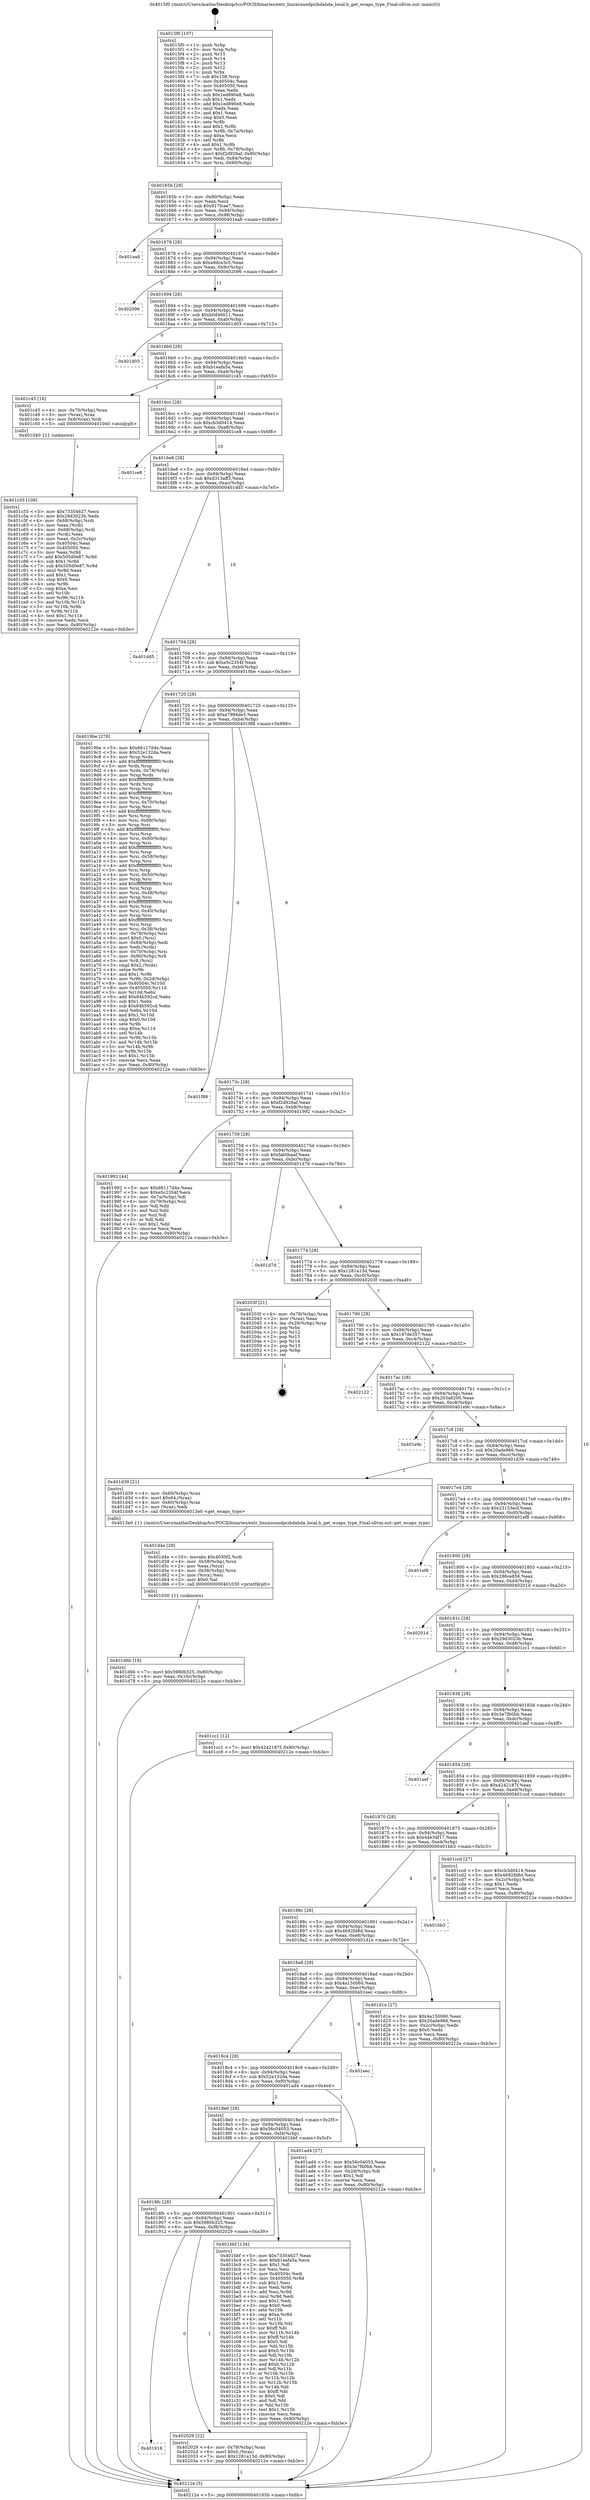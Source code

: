 digraph "0x4015f0" {
  label = "0x4015f0 (/mnt/c/Users/mathe/Desktop/tcc/POCII/binaries/extr_linuxsoundpcihdahda_local.h_get_wcaps_type_Final-ollvm.out::main(0))"
  labelloc = "t"
  node[shape=record]

  Entry [label="",width=0.3,height=0.3,shape=circle,fillcolor=black,style=filled]
  "0x40165b" [label="{
     0x40165b [29]\l
     | [instrs]\l
     &nbsp;&nbsp;0x40165b \<+3\>: mov -0x80(%rbp),%eax\l
     &nbsp;&nbsp;0x40165e \<+2\>: mov %eax,%ecx\l
     &nbsp;&nbsp;0x401660 \<+6\>: sub $0x917fcae7,%ecx\l
     &nbsp;&nbsp;0x401666 \<+6\>: mov %eax,-0x94(%rbp)\l
     &nbsp;&nbsp;0x40166c \<+6\>: mov %ecx,-0x98(%rbp)\l
     &nbsp;&nbsp;0x401672 \<+6\>: je 0000000000401ea8 \<main+0x8b8\>\l
  }"]
  "0x401ea8" [label="{
     0x401ea8\l
  }", style=dashed]
  "0x401678" [label="{
     0x401678 [28]\l
     | [instrs]\l
     &nbsp;&nbsp;0x401678 \<+5\>: jmp 000000000040167d \<main+0x8d\>\l
     &nbsp;&nbsp;0x40167d \<+6\>: mov -0x94(%rbp),%eax\l
     &nbsp;&nbsp;0x401683 \<+5\>: sub $0xa9dce3c5,%eax\l
     &nbsp;&nbsp;0x401688 \<+6\>: mov %eax,-0x9c(%rbp)\l
     &nbsp;&nbsp;0x40168e \<+6\>: je 0000000000402096 \<main+0xaa6\>\l
  }"]
  Exit [label="",width=0.3,height=0.3,shape=circle,fillcolor=black,style=filled,peripheries=2]
  "0x402096" [label="{
     0x402096\l
  }", style=dashed]
  "0x401694" [label="{
     0x401694 [28]\l
     | [instrs]\l
     &nbsp;&nbsp;0x401694 \<+5\>: jmp 0000000000401699 \<main+0xa9\>\l
     &nbsp;&nbsp;0x401699 \<+6\>: mov -0x94(%rbp),%eax\l
     &nbsp;&nbsp;0x40169f \<+5\>: sub $0xb0d46611,%eax\l
     &nbsp;&nbsp;0x4016a4 \<+6\>: mov %eax,-0xa0(%rbp)\l
     &nbsp;&nbsp;0x4016aa \<+6\>: je 0000000000401d03 \<main+0x713\>\l
  }"]
  "0x401918" [label="{
     0x401918\l
  }", style=dashed]
  "0x401d03" [label="{
     0x401d03\l
  }", style=dashed]
  "0x4016b0" [label="{
     0x4016b0 [28]\l
     | [instrs]\l
     &nbsp;&nbsp;0x4016b0 \<+5\>: jmp 00000000004016b5 \<main+0xc5\>\l
     &nbsp;&nbsp;0x4016b5 \<+6\>: mov -0x94(%rbp),%eax\l
     &nbsp;&nbsp;0x4016bb \<+5\>: sub $0xb1eafa5a,%eax\l
     &nbsp;&nbsp;0x4016c0 \<+6\>: mov %eax,-0xa4(%rbp)\l
     &nbsp;&nbsp;0x4016c6 \<+6\>: je 0000000000401c45 \<main+0x655\>\l
  }"]
  "0x402029" [label="{
     0x402029 [22]\l
     | [instrs]\l
     &nbsp;&nbsp;0x402029 \<+4\>: mov -0x78(%rbp),%rax\l
     &nbsp;&nbsp;0x40202d \<+6\>: movl $0x0,(%rax)\l
     &nbsp;&nbsp;0x402033 \<+7\>: movl $0x1281a13d,-0x80(%rbp)\l
     &nbsp;&nbsp;0x40203a \<+5\>: jmp 000000000040212e \<main+0xb3e\>\l
  }"]
  "0x401c45" [label="{
     0x401c45 [16]\l
     | [instrs]\l
     &nbsp;&nbsp;0x401c45 \<+4\>: mov -0x70(%rbp),%rax\l
     &nbsp;&nbsp;0x401c49 \<+3\>: mov (%rax),%rax\l
     &nbsp;&nbsp;0x401c4c \<+4\>: mov 0x8(%rax),%rdi\l
     &nbsp;&nbsp;0x401c50 \<+5\>: call 0000000000401040 \<atoi@plt\>\l
     | [calls]\l
     &nbsp;&nbsp;0x401040 \{1\} (unknown)\l
  }"]
  "0x4016cc" [label="{
     0x4016cc [28]\l
     | [instrs]\l
     &nbsp;&nbsp;0x4016cc \<+5\>: jmp 00000000004016d1 \<main+0xe1\>\l
     &nbsp;&nbsp;0x4016d1 \<+6\>: mov -0x94(%rbp),%eax\l
     &nbsp;&nbsp;0x4016d7 \<+5\>: sub $0xcb3d0414,%eax\l
     &nbsp;&nbsp;0x4016dc \<+6\>: mov %eax,-0xa8(%rbp)\l
     &nbsp;&nbsp;0x4016e2 \<+6\>: je 0000000000401ce8 \<main+0x6f8\>\l
  }"]
  "0x401d6b" [label="{
     0x401d6b [18]\l
     | [instrs]\l
     &nbsp;&nbsp;0x401d6b \<+7\>: movl $0x5980b325,-0x80(%rbp)\l
     &nbsp;&nbsp;0x401d72 \<+6\>: mov %eax,-0x10c(%rbp)\l
     &nbsp;&nbsp;0x401d78 \<+5\>: jmp 000000000040212e \<main+0xb3e\>\l
  }"]
  "0x401ce8" [label="{
     0x401ce8\l
  }", style=dashed]
  "0x4016e8" [label="{
     0x4016e8 [28]\l
     | [instrs]\l
     &nbsp;&nbsp;0x4016e8 \<+5\>: jmp 00000000004016ed \<main+0xfd\>\l
     &nbsp;&nbsp;0x4016ed \<+6\>: mov -0x94(%rbp),%eax\l
     &nbsp;&nbsp;0x4016f3 \<+5\>: sub $0xd313aff3,%eax\l
     &nbsp;&nbsp;0x4016f8 \<+6\>: mov %eax,-0xac(%rbp)\l
     &nbsp;&nbsp;0x4016fe \<+6\>: je 0000000000401dd5 \<main+0x7e5\>\l
  }"]
  "0x401d4e" [label="{
     0x401d4e [29]\l
     | [instrs]\l
     &nbsp;&nbsp;0x401d4e \<+10\>: movabs $0x4030f2,%rdi\l
     &nbsp;&nbsp;0x401d58 \<+4\>: mov -0x58(%rbp),%rcx\l
     &nbsp;&nbsp;0x401d5c \<+2\>: mov %eax,(%rcx)\l
     &nbsp;&nbsp;0x401d5e \<+4\>: mov -0x58(%rbp),%rcx\l
     &nbsp;&nbsp;0x401d62 \<+2\>: mov (%rcx),%esi\l
     &nbsp;&nbsp;0x401d64 \<+2\>: mov $0x0,%al\l
     &nbsp;&nbsp;0x401d66 \<+5\>: call 0000000000401030 \<printf@plt\>\l
     | [calls]\l
     &nbsp;&nbsp;0x401030 \{1\} (unknown)\l
  }"]
  "0x401dd5" [label="{
     0x401dd5\l
  }", style=dashed]
  "0x401704" [label="{
     0x401704 [28]\l
     | [instrs]\l
     &nbsp;&nbsp;0x401704 \<+5\>: jmp 0000000000401709 \<main+0x119\>\l
     &nbsp;&nbsp;0x401709 \<+6\>: mov -0x94(%rbp),%eax\l
     &nbsp;&nbsp;0x40170f \<+5\>: sub $0xe5c2354f,%eax\l
     &nbsp;&nbsp;0x401714 \<+6\>: mov %eax,-0xb0(%rbp)\l
     &nbsp;&nbsp;0x40171a \<+6\>: je 00000000004019be \<main+0x3ce\>\l
  }"]
  "0x401c55" [label="{
     0x401c55 [108]\l
     | [instrs]\l
     &nbsp;&nbsp;0x401c55 \<+5\>: mov $0x73354627,%ecx\l
     &nbsp;&nbsp;0x401c5a \<+5\>: mov $0x29d3023b,%edx\l
     &nbsp;&nbsp;0x401c5f \<+4\>: mov -0x68(%rbp),%rdi\l
     &nbsp;&nbsp;0x401c63 \<+2\>: mov %eax,(%rdi)\l
     &nbsp;&nbsp;0x401c65 \<+4\>: mov -0x68(%rbp),%rdi\l
     &nbsp;&nbsp;0x401c69 \<+2\>: mov (%rdi),%eax\l
     &nbsp;&nbsp;0x401c6b \<+3\>: mov %eax,-0x2c(%rbp)\l
     &nbsp;&nbsp;0x401c6e \<+7\>: mov 0x40504c,%eax\l
     &nbsp;&nbsp;0x401c75 \<+7\>: mov 0x405050,%esi\l
     &nbsp;&nbsp;0x401c7c \<+3\>: mov %eax,%r8d\l
     &nbsp;&nbsp;0x401c7f \<+7\>: add $0x505d0e87,%r8d\l
     &nbsp;&nbsp;0x401c86 \<+4\>: sub $0x1,%r8d\l
     &nbsp;&nbsp;0x401c8a \<+7\>: sub $0x505d0e87,%r8d\l
     &nbsp;&nbsp;0x401c91 \<+4\>: imul %r8d,%eax\l
     &nbsp;&nbsp;0x401c95 \<+3\>: and $0x1,%eax\l
     &nbsp;&nbsp;0x401c98 \<+3\>: cmp $0x0,%eax\l
     &nbsp;&nbsp;0x401c9b \<+4\>: sete %r9b\l
     &nbsp;&nbsp;0x401c9f \<+3\>: cmp $0xa,%esi\l
     &nbsp;&nbsp;0x401ca2 \<+4\>: setl %r10b\l
     &nbsp;&nbsp;0x401ca6 \<+3\>: mov %r9b,%r11b\l
     &nbsp;&nbsp;0x401ca9 \<+3\>: and %r10b,%r11b\l
     &nbsp;&nbsp;0x401cac \<+3\>: xor %r10b,%r9b\l
     &nbsp;&nbsp;0x401caf \<+3\>: or %r9b,%r11b\l
     &nbsp;&nbsp;0x401cb2 \<+4\>: test $0x1,%r11b\l
     &nbsp;&nbsp;0x401cb6 \<+3\>: cmovne %edx,%ecx\l
     &nbsp;&nbsp;0x401cb9 \<+3\>: mov %ecx,-0x80(%rbp)\l
     &nbsp;&nbsp;0x401cbc \<+5\>: jmp 000000000040212e \<main+0xb3e\>\l
  }"]
  "0x4019be" [label="{
     0x4019be [278]\l
     | [instrs]\l
     &nbsp;&nbsp;0x4019be \<+5\>: mov $0x66117d4e,%eax\l
     &nbsp;&nbsp;0x4019c3 \<+5\>: mov $0x52e132da,%ecx\l
     &nbsp;&nbsp;0x4019c8 \<+3\>: mov %rsp,%rdx\l
     &nbsp;&nbsp;0x4019cb \<+4\>: add $0xfffffffffffffff0,%rdx\l
     &nbsp;&nbsp;0x4019cf \<+3\>: mov %rdx,%rsp\l
     &nbsp;&nbsp;0x4019d2 \<+4\>: mov %rdx,-0x78(%rbp)\l
     &nbsp;&nbsp;0x4019d6 \<+3\>: mov %rsp,%rdx\l
     &nbsp;&nbsp;0x4019d9 \<+4\>: add $0xfffffffffffffff0,%rdx\l
     &nbsp;&nbsp;0x4019dd \<+3\>: mov %rdx,%rsp\l
     &nbsp;&nbsp;0x4019e0 \<+3\>: mov %rsp,%rsi\l
     &nbsp;&nbsp;0x4019e3 \<+4\>: add $0xfffffffffffffff0,%rsi\l
     &nbsp;&nbsp;0x4019e7 \<+3\>: mov %rsi,%rsp\l
     &nbsp;&nbsp;0x4019ea \<+4\>: mov %rsi,-0x70(%rbp)\l
     &nbsp;&nbsp;0x4019ee \<+3\>: mov %rsp,%rsi\l
     &nbsp;&nbsp;0x4019f1 \<+4\>: add $0xfffffffffffffff0,%rsi\l
     &nbsp;&nbsp;0x4019f5 \<+3\>: mov %rsi,%rsp\l
     &nbsp;&nbsp;0x4019f8 \<+4\>: mov %rsi,-0x68(%rbp)\l
     &nbsp;&nbsp;0x4019fc \<+3\>: mov %rsp,%rsi\l
     &nbsp;&nbsp;0x4019ff \<+4\>: add $0xfffffffffffffff0,%rsi\l
     &nbsp;&nbsp;0x401a03 \<+3\>: mov %rsi,%rsp\l
     &nbsp;&nbsp;0x401a06 \<+4\>: mov %rsi,-0x60(%rbp)\l
     &nbsp;&nbsp;0x401a0a \<+3\>: mov %rsp,%rsi\l
     &nbsp;&nbsp;0x401a0d \<+4\>: add $0xfffffffffffffff0,%rsi\l
     &nbsp;&nbsp;0x401a11 \<+3\>: mov %rsi,%rsp\l
     &nbsp;&nbsp;0x401a14 \<+4\>: mov %rsi,-0x58(%rbp)\l
     &nbsp;&nbsp;0x401a18 \<+3\>: mov %rsp,%rsi\l
     &nbsp;&nbsp;0x401a1b \<+4\>: add $0xfffffffffffffff0,%rsi\l
     &nbsp;&nbsp;0x401a1f \<+3\>: mov %rsi,%rsp\l
     &nbsp;&nbsp;0x401a22 \<+4\>: mov %rsi,-0x50(%rbp)\l
     &nbsp;&nbsp;0x401a26 \<+3\>: mov %rsp,%rsi\l
     &nbsp;&nbsp;0x401a29 \<+4\>: add $0xfffffffffffffff0,%rsi\l
     &nbsp;&nbsp;0x401a2d \<+3\>: mov %rsi,%rsp\l
     &nbsp;&nbsp;0x401a30 \<+4\>: mov %rsi,-0x48(%rbp)\l
     &nbsp;&nbsp;0x401a34 \<+3\>: mov %rsp,%rsi\l
     &nbsp;&nbsp;0x401a37 \<+4\>: add $0xfffffffffffffff0,%rsi\l
     &nbsp;&nbsp;0x401a3b \<+3\>: mov %rsi,%rsp\l
     &nbsp;&nbsp;0x401a3e \<+4\>: mov %rsi,-0x40(%rbp)\l
     &nbsp;&nbsp;0x401a42 \<+3\>: mov %rsp,%rsi\l
     &nbsp;&nbsp;0x401a45 \<+4\>: add $0xfffffffffffffff0,%rsi\l
     &nbsp;&nbsp;0x401a49 \<+3\>: mov %rsi,%rsp\l
     &nbsp;&nbsp;0x401a4c \<+4\>: mov %rsi,-0x38(%rbp)\l
     &nbsp;&nbsp;0x401a50 \<+4\>: mov -0x78(%rbp),%rsi\l
     &nbsp;&nbsp;0x401a54 \<+6\>: movl $0x0,(%rsi)\l
     &nbsp;&nbsp;0x401a5a \<+6\>: mov -0x84(%rbp),%edi\l
     &nbsp;&nbsp;0x401a60 \<+2\>: mov %edi,(%rdx)\l
     &nbsp;&nbsp;0x401a62 \<+4\>: mov -0x70(%rbp),%rsi\l
     &nbsp;&nbsp;0x401a66 \<+7\>: mov -0x90(%rbp),%r8\l
     &nbsp;&nbsp;0x401a6d \<+3\>: mov %r8,(%rsi)\l
     &nbsp;&nbsp;0x401a70 \<+3\>: cmpl $0x2,(%rdx)\l
     &nbsp;&nbsp;0x401a73 \<+4\>: setne %r9b\l
     &nbsp;&nbsp;0x401a77 \<+4\>: and $0x1,%r9b\l
     &nbsp;&nbsp;0x401a7b \<+4\>: mov %r9b,-0x2d(%rbp)\l
     &nbsp;&nbsp;0x401a7f \<+8\>: mov 0x40504c,%r10d\l
     &nbsp;&nbsp;0x401a87 \<+8\>: mov 0x405050,%r11d\l
     &nbsp;&nbsp;0x401a8f \<+3\>: mov %r10d,%ebx\l
     &nbsp;&nbsp;0x401a92 \<+6\>: add $0x84b592cd,%ebx\l
     &nbsp;&nbsp;0x401a98 \<+3\>: sub $0x1,%ebx\l
     &nbsp;&nbsp;0x401a9b \<+6\>: sub $0x84b592cd,%ebx\l
     &nbsp;&nbsp;0x401aa1 \<+4\>: imul %ebx,%r10d\l
     &nbsp;&nbsp;0x401aa5 \<+4\>: and $0x1,%r10d\l
     &nbsp;&nbsp;0x401aa9 \<+4\>: cmp $0x0,%r10d\l
     &nbsp;&nbsp;0x401aad \<+4\>: sete %r9b\l
     &nbsp;&nbsp;0x401ab1 \<+4\>: cmp $0xa,%r11d\l
     &nbsp;&nbsp;0x401ab5 \<+4\>: setl %r14b\l
     &nbsp;&nbsp;0x401ab9 \<+3\>: mov %r9b,%r15b\l
     &nbsp;&nbsp;0x401abc \<+3\>: and %r14b,%r15b\l
     &nbsp;&nbsp;0x401abf \<+3\>: xor %r14b,%r9b\l
     &nbsp;&nbsp;0x401ac2 \<+3\>: or %r9b,%r15b\l
     &nbsp;&nbsp;0x401ac5 \<+4\>: test $0x1,%r15b\l
     &nbsp;&nbsp;0x401ac9 \<+3\>: cmovne %ecx,%eax\l
     &nbsp;&nbsp;0x401acc \<+3\>: mov %eax,-0x80(%rbp)\l
     &nbsp;&nbsp;0x401acf \<+5\>: jmp 000000000040212e \<main+0xb3e\>\l
  }"]
  "0x401720" [label="{
     0x401720 [28]\l
     | [instrs]\l
     &nbsp;&nbsp;0x401720 \<+5\>: jmp 0000000000401725 \<main+0x135\>\l
     &nbsp;&nbsp;0x401725 \<+6\>: mov -0x94(%rbp),%eax\l
     &nbsp;&nbsp;0x40172b \<+5\>: sub $0xe7994de5,%eax\l
     &nbsp;&nbsp;0x401730 \<+6\>: mov %eax,-0xb4(%rbp)\l
     &nbsp;&nbsp;0x401736 \<+6\>: je 0000000000401f88 \<main+0x998\>\l
  }"]
  "0x4018fc" [label="{
     0x4018fc [28]\l
     | [instrs]\l
     &nbsp;&nbsp;0x4018fc \<+5\>: jmp 0000000000401901 \<main+0x311\>\l
     &nbsp;&nbsp;0x401901 \<+6\>: mov -0x94(%rbp),%eax\l
     &nbsp;&nbsp;0x401907 \<+5\>: sub $0x5980b325,%eax\l
     &nbsp;&nbsp;0x40190c \<+6\>: mov %eax,-0xf8(%rbp)\l
     &nbsp;&nbsp;0x401912 \<+6\>: je 0000000000402029 \<main+0xa39\>\l
  }"]
  "0x401f88" [label="{
     0x401f88\l
  }", style=dashed]
  "0x40173c" [label="{
     0x40173c [28]\l
     | [instrs]\l
     &nbsp;&nbsp;0x40173c \<+5\>: jmp 0000000000401741 \<main+0x151\>\l
     &nbsp;&nbsp;0x401741 \<+6\>: mov -0x94(%rbp),%eax\l
     &nbsp;&nbsp;0x401747 \<+5\>: sub $0xf2d926af,%eax\l
     &nbsp;&nbsp;0x40174c \<+6\>: mov %eax,-0xb8(%rbp)\l
     &nbsp;&nbsp;0x401752 \<+6\>: je 0000000000401992 \<main+0x3a2\>\l
  }"]
  "0x401bbf" [label="{
     0x401bbf [134]\l
     | [instrs]\l
     &nbsp;&nbsp;0x401bbf \<+5\>: mov $0x73354627,%eax\l
     &nbsp;&nbsp;0x401bc4 \<+5\>: mov $0xb1eafa5a,%ecx\l
     &nbsp;&nbsp;0x401bc9 \<+2\>: mov $0x1,%dl\l
     &nbsp;&nbsp;0x401bcb \<+2\>: xor %esi,%esi\l
     &nbsp;&nbsp;0x401bcd \<+7\>: mov 0x40504c,%edi\l
     &nbsp;&nbsp;0x401bd4 \<+8\>: mov 0x405050,%r8d\l
     &nbsp;&nbsp;0x401bdc \<+3\>: sub $0x1,%esi\l
     &nbsp;&nbsp;0x401bdf \<+3\>: mov %edi,%r9d\l
     &nbsp;&nbsp;0x401be2 \<+3\>: add %esi,%r9d\l
     &nbsp;&nbsp;0x401be5 \<+4\>: imul %r9d,%edi\l
     &nbsp;&nbsp;0x401be9 \<+3\>: and $0x1,%edi\l
     &nbsp;&nbsp;0x401bec \<+3\>: cmp $0x0,%edi\l
     &nbsp;&nbsp;0x401bef \<+4\>: sete %r10b\l
     &nbsp;&nbsp;0x401bf3 \<+4\>: cmp $0xa,%r8d\l
     &nbsp;&nbsp;0x401bf7 \<+4\>: setl %r11b\l
     &nbsp;&nbsp;0x401bfb \<+3\>: mov %r10b,%bl\l
     &nbsp;&nbsp;0x401bfe \<+3\>: xor $0xff,%bl\l
     &nbsp;&nbsp;0x401c01 \<+3\>: mov %r11b,%r14b\l
     &nbsp;&nbsp;0x401c04 \<+4\>: xor $0xff,%r14b\l
     &nbsp;&nbsp;0x401c08 \<+3\>: xor $0x0,%dl\l
     &nbsp;&nbsp;0x401c0b \<+3\>: mov %bl,%r15b\l
     &nbsp;&nbsp;0x401c0e \<+4\>: and $0x0,%r15b\l
     &nbsp;&nbsp;0x401c12 \<+3\>: and %dl,%r10b\l
     &nbsp;&nbsp;0x401c15 \<+3\>: mov %r14b,%r12b\l
     &nbsp;&nbsp;0x401c18 \<+4\>: and $0x0,%r12b\l
     &nbsp;&nbsp;0x401c1c \<+3\>: and %dl,%r11b\l
     &nbsp;&nbsp;0x401c1f \<+3\>: or %r10b,%r15b\l
     &nbsp;&nbsp;0x401c22 \<+3\>: or %r11b,%r12b\l
     &nbsp;&nbsp;0x401c25 \<+3\>: xor %r12b,%r15b\l
     &nbsp;&nbsp;0x401c28 \<+3\>: or %r14b,%bl\l
     &nbsp;&nbsp;0x401c2b \<+3\>: xor $0xff,%bl\l
     &nbsp;&nbsp;0x401c2e \<+3\>: or $0x0,%dl\l
     &nbsp;&nbsp;0x401c31 \<+2\>: and %dl,%bl\l
     &nbsp;&nbsp;0x401c33 \<+3\>: or %bl,%r15b\l
     &nbsp;&nbsp;0x401c36 \<+4\>: test $0x1,%r15b\l
     &nbsp;&nbsp;0x401c3a \<+3\>: cmovne %ecx,%eax\l
     &nbsp;&nbsp;0x401c3d \<+3\>: mov %eax,-0x80(%rbp)\l
     &nbsp;&nbsp;0x401c40 \<+5\>: jmp 000000000040212e \<main+0xb3e\>\l
  }"]
  "0x401992" [label="{
     0x401992 [44]\l
     | [instrs]\l
     &nbsp;&nbsp;0x401992 \<+5\>: mov $0x66117d4e,%eax\l
     &nbsp;&nbsp;0x401997 \<+5\>: mov $0xe5c2354f,%ecx\l
     &nbsp;&nbsp;0x40199c \<+3\>: mov -0x7a(%rbp),%dl\l
     &nbsp;&nbsp;0x40199f \<+4\>: mov -0x79(%rbp),%sil\l
     &nbsp;&nbsp;0x4019a3 \<+3\>: mov %dl,%dil\l
     &nbsp;&nbsp;0x4019a6 \<+3\>: and %sil,%dil\l
     &nbsp;&nbsp;0x4019a9 \<+3\>: xor %sil,%dl\l
     &nbsp;&nbsp;0x4019ac \<+3\>: or %dl,%dil\l
     &nbsp;&nbsp;0x4019af \<+4\>: test $0x1,%dil\l
     &nbsp;&nbsp;0x4019b3 \<+3\>: cmovne %ecx,%eax\l
     &nbsp;&nbsp;0x4019b6 \<+3\>: mov %eax,-0x80(%rbp)\l
     &nbsp;&nbsp;0x4019b9 \<+5\>: jmp 000000000040212e \<main+0xb3e\>\l
  }"]
  "0x401758" [label="{
     0x401758 [28]\l
     | [instrs]\l
     &nbsp;&nbsp;0x401758 \<+5\>: jmp 000000000040175d \<main+0x16d\>\l
     &nbsp;&nbsp;0x40175d \<+6\>: mov -0x94(%rbp),%eax\l
     &nbsp;&nbsp;0x401763 \<+5\>: sub $0xfab0baaf,%eax\l
     &nbsp;&nbsp;0x401768 \<+6\>: mov %eax,-0xbc(%rbp)\l
     &nbsp;&nbsp;0x40176e \<+6\>: je 0000000000401d7d \<main+0x78d\>\l
  }"]
  "0x40212e" [label="{
     0x40212e [5]\l
     | [instrs]\l
     &nbsp;&nbsp;0x40212e \<+5\>: jmp 000000000040165b \<main+0x6b\>\l
  }"]
  "0x4015f0" [label="{
     0x4015f0 [107]\l
     | [instrs]\l
     &nbsp;&nbsp;0x4015f0 \<+1\>: push %rbp\l
     &nbsp;&nbsp;0x4015f1 \<+3\>: mov %rsp,%rbp\l
     &nbsp;&nbsp;0x4015f4 \<+2\>: push %r15\l
     &nbsp;&nbsp;0x4015f6 \<+2\>: push %r14\l
     &nbsp;&nbsp;0x4015f8 \<+2\>: push %r13\l
     &nbsp;&nbsp;0x4015fa \<+2\>: push %r12\l
     &nbsp;&nbsp;0x4015fc \<+1\>: push %rbx\l
     &nbsp;&nbsp;0x4015fd \<+7\>: sub $0x108,%rsp\l
     &nbsp;&nbsp;0x401604 \<+7\>: mov 0x40504c,%eax\l
     &nbsp;&nbsp;0x40160b \<+7\>: mov 0x405050,%ecx\l
     &nbsp;&nbsp;0x401612 \<+2\>: mov %eax,%edx\l
     &nbsp;&nbsp;0x401614 \<+6\>: sub $0x1ed890e8,%edx\l
     &nbsp;&nbsp;0x40161a \<+3\>: sub $0x1,%edx\l
     &nbsp;&nbsp;0x40161d \<+6\>: add $0x1ed890e8,%edx\l
     &nbsp;&nbsp;0x401623 \<+3\>: imul %edx,%eax\l
     &nbsp;&nbsp;0x401626 \<+3\>: and $0x1,%eax\l
     &nbsp;&nbsp;0x401629 \<+3\>: cmp $0x0,%eax\l
     &nbsp;&nbsp;0x40162c \<+4\>: sete %r8b\l
     &nbsp;&nbsp;0x401630 \<+4\>: and $0x1,%r8b\l
     &nbsp;&nbsp;0x401634 \<+4\>: mov %r8b,-0x7a(%rbp)\l
     &nbsp;&nbsp;0x401638 \<+3\>: cmp $0xa,%ecx\l
     &nbsp;&nbsp;0x40163b \<+4\>: setl %r8b\l
     &nbsp;&nbsp;0x40163f \<+4\>: and $0x1,%r8b\l
     &nbsp;&nbsp;0x401643 \<+4\>: mov %r8b,-0x79(%rbp)\l
     &nbsp;&nbsp;0x401647 \<+7\>: movl $0xf2d926af,-0x80(%rbp)\l
     &nbsp;&nbsp;0x40164e \<+6\>: mov %edi,-0x84(%rbp)\l
     &nbsp;&nbsp;0x401654 \<+7\>: mov %rsi,-0x90(%rbp)\l
  }"]
  "0x4018e0" [label="{
     0x4018e0 [28]\l
     | [instrs]\l
     &nbsp;&nbsp;0x4018e0 \<+5\>: jmp 00000000004018e5 \<main+0x2f5\>\l
     &nbsp;&nbsp;0x4018e5 \<+6\>: mov -0x94(%rbp),%eax\l
     &nbsp;&nbsp;0x4018eb \<+5\>: sub $0x56c04053,%eax\l
     &nbsp;&nbsp;0x4018f0 \<+6\>: mov %eax,-0xf4(%rbp)\l
     &nbsp;&nbsp;0x4018f6 \<+6\>: je 0000000000401bbf \<main+0x5cf\>\l
  }"]
  "0x401ad4" [label="{
     0x401ad4 [27]\l
     | [instrs]\l
     &nbsp;&nbsp;0x401ad4 \<+5\>: mov $0x56c04053,%eax\l
     &nbsp;&nbsp;0x401ad9 \<+5\>: mov $0x3e7fb0bb,%ecx\l
     &nbsp;&nbsp;0x401ade \<+3\>: mov -0x2d(%rbp),%dl\l
     &nbsp;&nbsp;0x401ae1 \<+3\>: test $0x1,%dl\l
     &nbsp;&nbsp;0x401ae4 \<+3\>: cmovne %ecx,%eax\l
     &nbsp;&nbsp;0x401ae7 \<+3\>: mov %eax,-0x80(%rbp)\l
     &nbsp;&nbsp;0x401aea \<+5\>: jmp 000000000040212e \<main+0xb3e\>\l
  }"]
  "0x401d7d" [label="{
     0x401d7d\l
  }", style=dashed]
  "0x401774" [label="{
     0x401774 [28]\l
     | [instrs]\l
     &nbsp;&nbsp;0x401774 \<+5\>: jmp 0000000000401779 \<main+0x189\>\l
     &nbsp;&nbsp;0x401779 \<+6\>: mov -0x94(%rbp),%eax\l
     &nbsp;&nbsp;0x40177f \<+5\>: sub $0x1281a13d,%eax\l
     &nbsp;&nbsp;0x401784 \<+6\>: mov %eax,-0xc0(%rbp)\l
     &nbsp;&nbsp;0x40178a \<+6\>: je 000000000040203f \<main+0xa4f\>\l
  }"]
  "0x4018c4" [label="{
     0x4018c4 [28]\l
     | [instrs]\l
     &nbsp;&nbsp;0x4018c4 \<+5\>: jmp 00000000004018c9 \<main+0x2d9\>\l
     &nbsp;&nbsp;0x4018c9 \<+6\>: mov -0x94(%rbp),%eax\l
     &nbsp;&nbsp;0x4018cf \<+5\>: sub $0x52e132da,%eax\l
     &nbsp;&nbsp;0x4018d4 \<+6\>: mov %eax,-0xf0(%rbp)\l
     &nbsp;&nbsp;0x4018da \<+6\>: je 0000000000401ad4 \<main+0x4e4\>\l
  }"]
  "0x40203f" [label="{
     0x40203f [21]\l
     | [instrs]\l
     &nbsp;&nbsp;0x40203f \<+4\>: mov -0x78(%rbp),%rax\l
     &nbsp;&nbsp;0x402043 \<+2\>: mov (%rax),%eax\l
     &nbsp;&nbsp;0x402045 \<+4\>: lea -0x28(%rbp),%rsp\l
     &nbsp;&nbsp;0x402049 \<+1\>: pop %rbx\l
     &nbsp;&nbsp;0x40204a \<+2\>: pop %r12\l
     &nbsp;&nbsp;0x40204c \<+2\>: pop %r13\l
     &nbsp;&nbsp;0x40204e \<+2\>: pop %r14\l
     &nbsp;&nbsp;0x402050 \<+2\>: pop %r15\l
     &nbsp;&nbsp;0x402052 \<+1\>: pop %rbp\l
     &nbsp;&nbsp;0x402053 \<+1\>: ret\l
  }"]
  "0x401790" [label="{
     0x401790 [28]\l
     | [instrs]\l
     &nbsp;&nbsp;0x401790 \<+5\>: jmp 0000000000401795 \<main+0x1a5\>\l
     &nbsp;&nbsp;0x401795 \<+6\>: mov -0x94(%rbp),%eax\l
     &nbsp;&nbsp;0x40179b \<+5\>: sub $0x197de357,%eax\l
     &nbsp;&nbsp;0x4017a0 \<+6\>: mov %eax,-0xc4(%rbp)\l
     &nbsp;&nbsp;0x4017a6 \<+6\>: je 0000000000402122 \<main+0xb32\>\l
  }"]
  "0x401eec" [label="{
     0x401eec\l
  }", style=dashed]
  "0x402122" [label="{
     0x402122\l
  }", style=dashed]
  "0x4017ac" [label="{
     0x4017ac [28]\l
     | [instrs]\l
     &nbsp;&nbsp;0x4017ac \<+5\>: jmp 00000000004017b1 \<main+0x1c1\>\l
     &nbsp;&nbsp;0x4017b1 \<+6\>: mov -0x94(%rbp),%eax\l
     &nbsp;&nbsp;0x4017b7 \<+5\>: sub $0x203a8200,%eax\l
     &nbsp;&nbsp;0x4017bc \<+6\>: mov %eax,-0xc8(%rbp)\l
     &nbsp;&nbsp;0x4017c2 \<+6\>: je 0000000000401e9c \<main+0x8ac\>\l
  }"]
  "0x4018a8" [label="{
     0x4018a8 [28]\l
     | [instrs]\l
     &nbsp;&nbsp;0x4018a8 \<+5\>: jmp 00000000004018ad \<main+0x2bd\>\l
     &nbsp;&nbsp;0x4018ad \<+6\>: mov -0x94(%rbp),%eax\l
     &nbsp;&nbsp;0x4018b3 \<+5\>: sub $0x4a150060,%eax\l
     &nbsp;&nbsp;0x4018b8 \<+6\>: mov %eax,-0xec(%rbp)\l
     &nbsp;&nbsp;0x4018be \<+6\>: je 0000000000401eec \<main+0x8fc\>\l
  }"]
  "0x401e9c" [label="{
     0x401e9c\l
  }", style=dashed]
  "0x4017c8" [label="{
     0x4017c8 [28]\l
     | [instrs]\l
     &nbsp;&nbsp;0x4017c8 \<+5\>: jmp 00000000004017cd \<main+0x1dd\>\l
     &nbsp;&nbsp;0x4017cd \<+6\>: mov -0x94(%rbp),%eax\l
     &nbsp;&nbsp;0x4017d3 \<+5\>: sub $0x20ade966,%eax\l
     &nbsp;&nbsp;0x4017d8 \<+6\>: mov %eax,-0xcc(%rbp)\l
     &nbsp;&nbsp;0x4017de \<+6\>: je 0000000000401d39 \<main+0x749\>\l
  }"]
  "0x401d1e" [label="{
     0x401d1e [27]\l
     | [instrs]\l
     &nbsp;&nbsp;0x401d1e \<+5\>: mov $0x4a150060,%eax\l
     &nbsp;&nbsp;0x401d23 \<+5\>: mov $0x20ade966,%ecx\l
     &nbsp;&nbsp;0x401d28 \<+3\>: mov -0x2c(%rbp),%edx\l
     &nbsp;&nbsp;0x401d2b \<+3\>: cmp $0x0,%edx\l
     &nbsp;&nbsp;0x401d2e \<+3\>: cmove %ecx,%eax\l
     &nbsp;&nbsp;0x401d31 \<+3\>: mov %eax,-0x80(%rbp)\l
     &nbsp;&nbsp;0x401d34 \<+5\>: jmp 000000000040212e \<main+0xb3e\>\l
  }"]
  "0x401d39" [label="{
     0x401d39 [21]\l
     | [instrs]\l
     &nbsp;&nbsp;0x401d39 \<+4\>: mov -0x60(%rbp),%rax\l
     &nbsp;&nbsp;0x401d3d \<+6\>: movl $0x64,(%rax)\l
     &nbsp;&nbsp;0x401d43 \<+4\>: mov -0x60(%rbp),%rax\l
     &nbsp;&nbsp;0x401d47 \<+2\>: mov (%rax),%edi\l
     &nbsp;&nbsp;0x401d49 \<+5\>: call 00000000004013e0 \<get_wcaps_type\>\l
     | [calls]\l
     &nbsp;&nbsp;0x4013e0 \{1\} (/mnt/c/Users/mathe/Desktop/tcc/POCII/binaries/extr_linuxsoundpcihdahda_local.h_get_wcaps_type_Final-ollvm.out::get_wcaps_type)\l
  }"]
  "0x4017e4" [label="{
     0x4017e4 [28]\l
     | [instrs]\l
     &nbsp;&nbsp;0x4017e4 \<+5\>: jmp 00000000004017e9 \<main+0x1f9\>\l
     &nbsp;&nbsp;0x4017e9 \<+6\>: mov -0x94(%rbp),%eax\l
     &nbsp;&nbsp;0x4017ef \<+5\>: sub $0x23153ecf,%eax\l
     &nbsp;&nbsp;0x4017f4 \<+6\>: mov %eax,-0xd0(%rbp)\l
     &nbsp;&nbsp;0x4017fa \<+6\>: je 0000000000401ef8 \<main+0x908\>\l
  }"]
  "0x40188c" [label="{
     0x40188c [28]\l
     | [instrs]\l
     &nbsp;&nbsp;0x40188c \<+5\>: jmp 0000000000401891 \<main+0x2a1\>\l
     &nbsp;&nbsp;0x401891 \<+6\>: mov -0x94(%rbp),%eax\l
     &nbsp;&nbsp;0x401897 \<+5\>: sub $0x4692fd8d,%eax\l
     &nbsp;&nbsp;0x40189c \<+6\>: mov %eax,-0xe8(%rbp)\l
     &nbsp;&nbsp;0x4018a2 \<+6\>: je 0000000000401d1e \<main+0x72e\>\l
  }"]
  "0x401ef8" [label="{
     0x401ef8\l
  }", style=dashed]
  "0x401800" [label="{
     0x401800 [28]\l
     | [instrs]\l
     &nbsp;&nbsp;0x401800 \<+5\>: jmp 0000000000401805 \<main+0x215\>\l
     &nbsp;&nbsp;0x401805 \<+6\>: mov -0x94(%rbp),%eax\l
     &nbsp;&nbsp;0x40180b \<+5\>: sub $0x286ce856,%eax\l
     &nbsp;&nbsp;0x401810 \<+6\>: mov %eax,-0xd4(%rbp)\l
     &nbsp;&nbsp;0x401816 \<+6\>: je 000000000040201d \<main+0xa2d\>\l
  }"]
  "0x401bb3" [label="{
     0x401bb3\l
  }", style=dashed]
  "0x40201d" [label="{
     0x40201d\l
  }", style=dashed]
  "0x40181c" [label="{
     0x40181c [28]\l
     | [instrs]\l
     &nbsp;&nbsp;0x40181c \<+5\>: jmp 0000000000401821 \<main+0x231\>\l
     &nbsp;&nbsp;0x401821 \<+6\>: mov -0x94(%rbp),%eax\l
     &nbsp;&nbsp;0x401827 \<+5\>: sub $0x29d3023b,%eax\l
     &nbsp;&nbsp;0x40182c \<+6\>: mov %eax,-0xd8(%rbp)\l
     &nbsp;&nbsp;0x401832 \<+6\>: je 0000000000401cc1 \<main+0x6d1\>\l
  }"]
  "0x401870" [label="{
     0x401870 [28]\l
     | [instrs]\l
     &nbsp;&nbsp;0x401870 \<+5\>: jmp 0000000000401875 \<main+0x285\>\l
     &nbsp;&nbsp;0x401875 \<+6\>: mov -0x94(%rbp),%eax\l
     &nbsp;&nbsp;0x40187b \<+5\>: sub $0x44e3df17,%eax\l
     &nbsp;&nbsp;0x401880 \<+6\>: mov %eax,-0xe4(%rbp)\l
     &nbsp;&nbsp;0x401886 \<+6\>: je 0000000000401bb3 \<main+0x5c3\>\l
  }"]
  "0x401cc1" [label="{
     0x401cc1 [12]\l
     | [instrs]\l
     &nbsp;&nbsp;0x401cc1 \<+7\>: movl $0x4242187f,-0x80(%rbp)\l
     &nbsp;&nbsp;0x401cc8 \<+5\>: jmp 000000000040212e \<main+0xb3e\>\l
  }"]
  "0x401838" [label="{
     0x401838 [28]\l
     | [instrs]\l
     &nbsp;&nbsp;0x401838 \<+5\>: jmp 000000000040183d \<main+0x24d\>\l
     &nbsp;&nbsp;0x40183d \<+6\>: mov -0x94(%rbp),%eax\l
     &nbsp;&nbsp;0x401843 \<+5\>: sub $0x3e7fb0bb,%eax\l
     &nbsp;&nbsp;0x401848 \<+6\>: mov %eax,-0xdc(%rbp)\l
     &nbsp;&nbsp;0x40184e \<+6\>: je 0000000000401aef \<main+0x4ff\>\l
  }"]
  "0x401ccd" [label="{
     0x401ccd [27]\l
     | [instrs]\l
     &nbsp;&nbsp;0x401ccd \<+5\>: mov $0xcb3d0414,%eax\l
     &nbsp;&nbsp;0x401cd2 \<+5\>: mov $0x4692fd8d,%ecx\l
     &nbsp;&nbsp;0x401cd7 \<+3\>: mov -0x2c(%rbp),%edx\l
     &nbsp;&nbsp;0x401cda \<+3\>: cmp $0x1,%edx\l
     &nbsp;&nbsp;0x401cdd \<+3\>: cmovl %ecx,%eax\l
     &nbsp;&nbsp;0x401ce0 \<+3\>: mov %eax,-0x80(%rbp)\l
     &nbsp;&nbsp;0x401ce3 \<+5\>: jmp 000000000040212e \<main+0xb3e\>\l
  }"]
  "0x401aef" [label="{
     0x401aef\l
  }", style=dashed]
  "0x401854" [label="{
     0x401854 [28]\l
     | [instrs]\l
     &nbsp;&nbsp;0x401854 \<+5\>: jmp 0000000000401859 \<main+0x269\>\l
     &nbsp;&nbsp;0x401859 \<+6\>: mov -0x94(%rbp),%eax\l
     &nbsp;&nbsp;0x40185f \<+5\>: sub $0x4242187f,%eax\l
     &nbsp;&nbsp;0x401864 \<+6\>: mov %eax,-0xe0(%rbp)\l
     &nbsp;&nbsp;0x40186a \<+6\>: je 0000000000401ccd \<main+0x6dd\>\l
  }"]
  Entry -> "0x4015f0" [label=" 1"]
  "0x40165b" -> "0x401ea8" [label=" 0"]
  "0x40165b" -> "0x401678" [label=" 11"]
  "0x40203f" -> Exit [label=" 1"]
  "0x401678" -> "0x402096" [label=" 0"]
  "0x401678" -> "0x401694" [label=" 11"]
  "0x402029" -> "0x40212e" [label=" 1"]
  "0x401694" -> "0x401d03" [label=" 0"]
  "0x401694" -> "0x4016b0" [label=" 11"]
  "0x4018fc" -> "0x401918" [label=" 0"]
  "0x4016b0" -> "0x401c45" [label=" 1"]
  "0x4016b0" -> "0x4016cc" [label=" 10"]
  "0x4018fc" -> "0x402029" [label=" 1"]
  "0x4016cc" -> "0x401ce8" [label=" 0"]
  "0x4016cc" -> "0x4016e8" [label=" 10"]
  "0x401d6b" -> "0x40212e" [label=" 1"]
  "0x4016e8" -> "0x401dd5" [label=" 0"]
  "0x4016e8" -> "0x401704" [label=" 10"]
  "0x401d4e" -> "0x401d6b" [label=" 1"]
  "0x401704" -> "0x4019be" [label=" 1"]
  "0x401704" -> "0x401720" [label=" 9"]
  "0x401d39" -> "0x401d4e" [label=" 1"]
  "0x401720" -> "0x401f88" [label=" 0"]
  "0x401720" -> "0x40173c" [label=" 9"]
  "0x401d1e" -> "0x40212e" [label=" 1"]
  "0x40173c" -> "0x401992" [label=" 1"]
  "0x40173c" -> "0x401758" [label=" 8"]
  "0x401992" -> "0x40212e" [label=" 1"]
  "0x4015f0" -> "0x40165b" [label=" 1"]
  "0x40212e" -> "0x40165b" [label=" 10"]
  "0x401ccd" -> "0x40212e" [label=" 1"]
  "0x4019be" -> "0x40212e" [label=" 1"]
  "0x401c55" -> "0x40212e" [label=" 1"]
  "0x401758" -> "0x401d7d" [label=" 0"]
  "0x401758" -> "0x401774" [label=" 8"]
  "0x401c45" -> "0x401c55" [label=" 1"]
  "0x401774" -> "0x40203f" [label=" 1"]
  "0x401774" -> "0x401790" [label=" 7"]
  "0x4018e0" -> "0x4018fc" [label=" 1"]
  "0x401790" -> "0x402122" [label=" 0"]
  "0x401790" -> "0x4017ac" [label=" 7"]
  "0x4018e0" -> "0x401bbf" [label=" 1"]
  "0x4017ac" -> "0x401e9c" [label=" 0"]
  "0x4017ac" -> "0x4017c8" [label=" 7"]
  "0x401ad4" -> "0x40212e" [label=" 1"]
  "0x4017c8" -> "0x401d39" [label=" 1"]
  "0x4017c8" -> "0x4017e4" [label=" 6"]
  "0x4018c4" -> "0x4018e0" [label=" 2"]
  "0x4017e4" -> "0x401ef8" [label=" 0"]
  "0x4017e4" -> "0x401800" [label=" 6"]
  "0x401bbf" -> "0x40212e" [label=" 1"]
  "0x401800" -> "0x40201d" [label=" 0"]
  "0x401800" -> "0x40181c" [label=" 6"]
  "0x4018a8" -> "0x4018c4" [label=" 3"]
  "0x40181c" -> "0x401cc1" [label=" 1"]
  "0x40181c" -> "0x401838" [label=" 5"]
  "0x401cc1" -> "0x40212e" [label=" 1"]
  "0x401838" -> "0x401aef" [label=" 0"]
  "0x401838" -> "0x401854" [label=" 5"]
  "0x40188c" -> "0x4018a8" [label=" 3"]
  "0x401854" -> "0x401ccd" [label=" 1"]
  "0x401854" -> "0x401870" [label=" 4"]
  "0x4018a8" -> "0x401eec" [label=" 0"]
  "0x401870" -> "0x401bb3" [label=" 0"]
  "0x401870" -> "0x40188c" [label=" 4"]
  "0x4018c4" -> "0x401ad4" [label=" 1"]
  "0x40188c" -> "0x401d1e" [label=" 1"]
}
